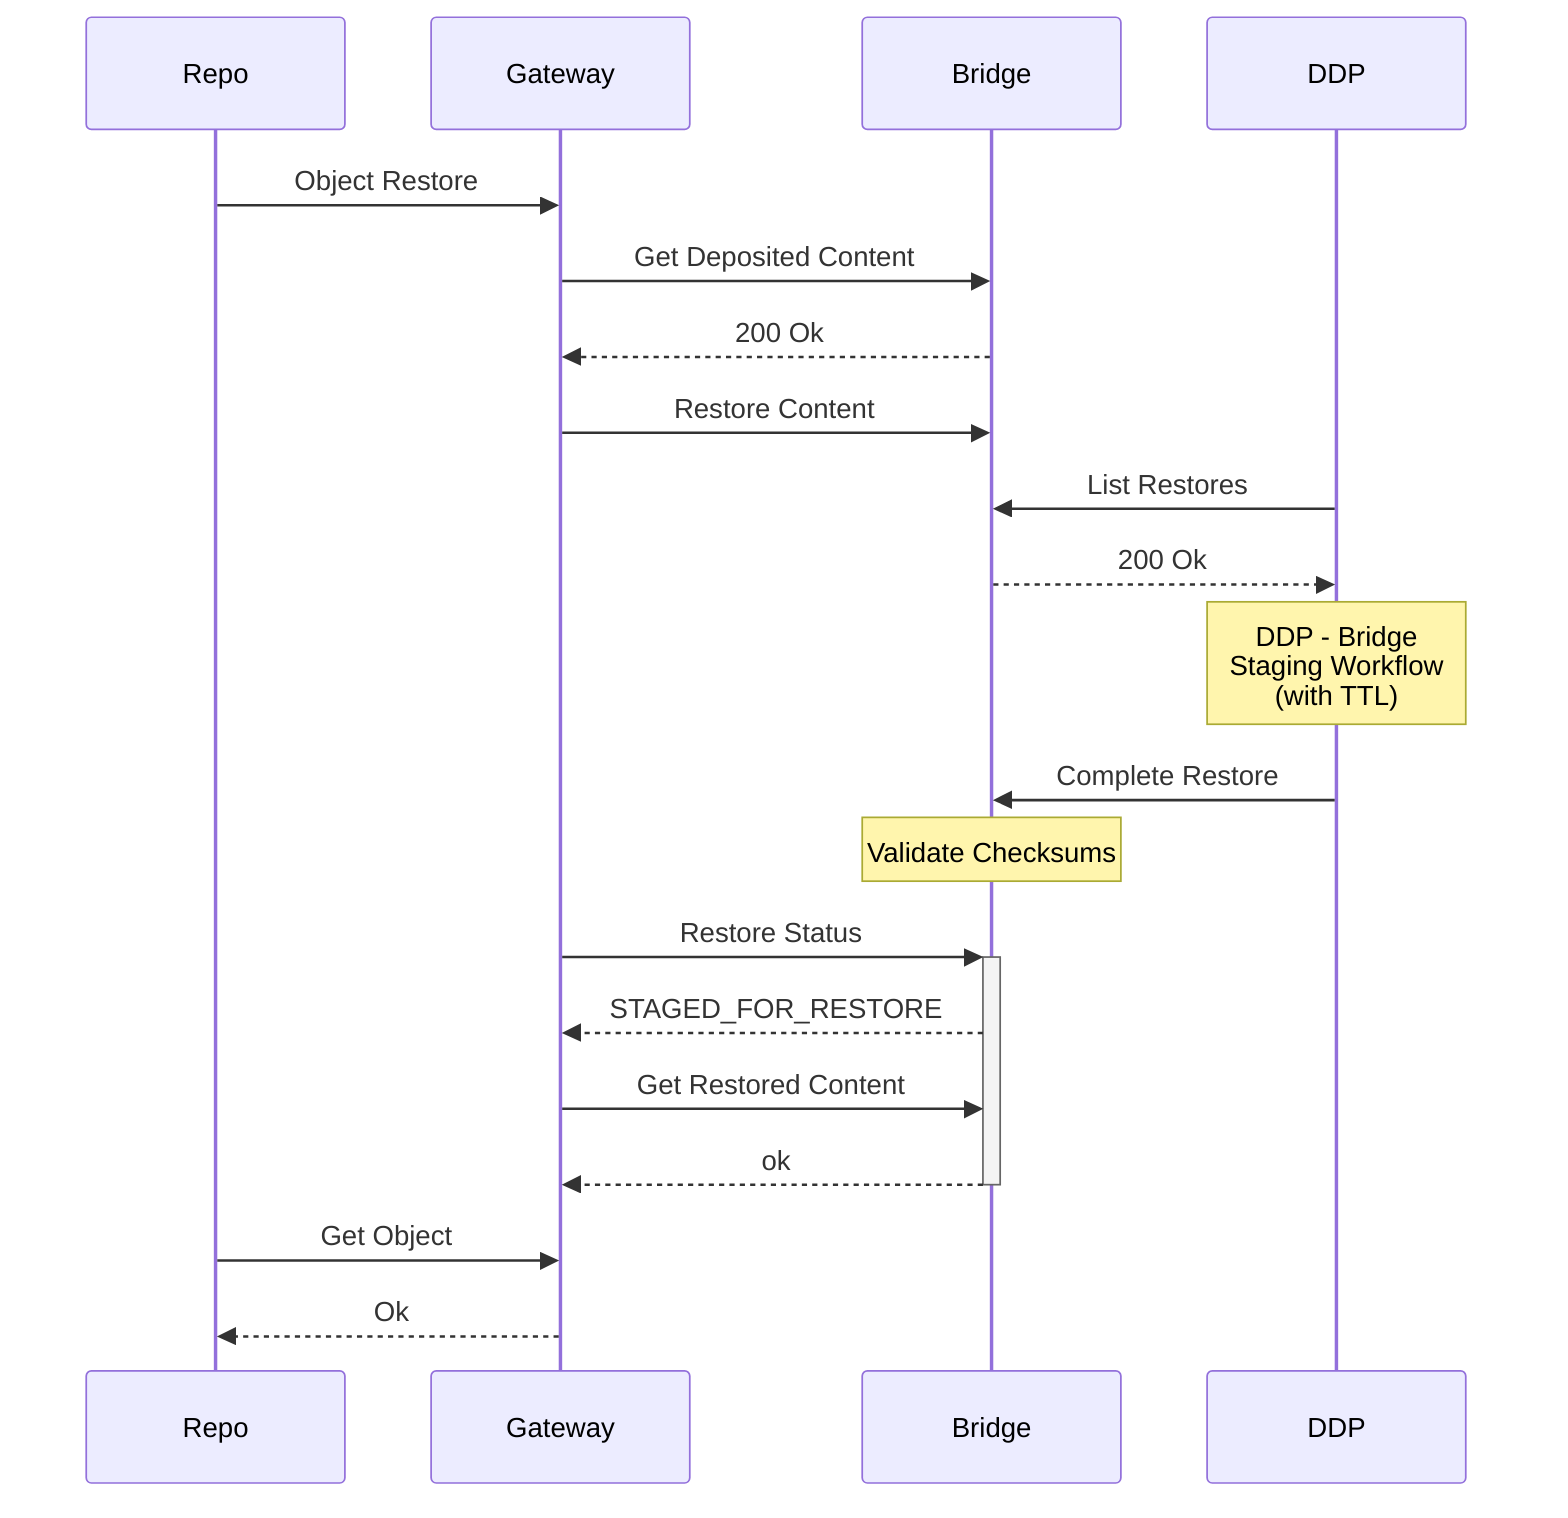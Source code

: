 sequenceDiagram
  participant R as Repo
  participant G as Gateway
  participant B as Bridge
  participant D as DDP

  R ->> G: Object Restore
  G ->> B: Get Deposited Content
  B -->> G: 200 Ok
  G ->> B: Restore Content
  D ->> B: List Restores
  B -->> D: 200 Ok
  Note over D: DDP - Bridge <br/> Staging Workflow <br/> (with TTL)
  D ->> B: Complete Restore
  Note over B: Validate Checksums

  G ->>+ B: Restore Status
  B -->> G: STAGED_FOR_RESTORE

  G ->> B: Get Restored Content
  B -->>- G: ok

  R ->> G: Get Object
  G -->> R: Ok
